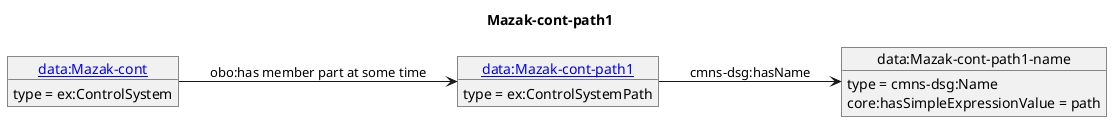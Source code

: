 @startuml
skinparam linetype polyline
left to right direction
title Mazak-cont-path1
object "[[./Mazak-cont-path1.html data:Mazak-cont-path1]]" as o1 {
 type = ex:ControlSystemPath
 }
object "data:Mazak-cont-path1-name" as o2 {
 type = cmns-dsg:Name
 }
object "[[./Mazak-cont.html data:Mazak-cont]]" as o3 {
 type = ex:ControlSystem
 }
o1 --> o2 : cmns-dsg:hasName
o2 : core:hasSimpleExpressionValue = path
o3 --> o1 : obo:has member part at some time
@enduml
